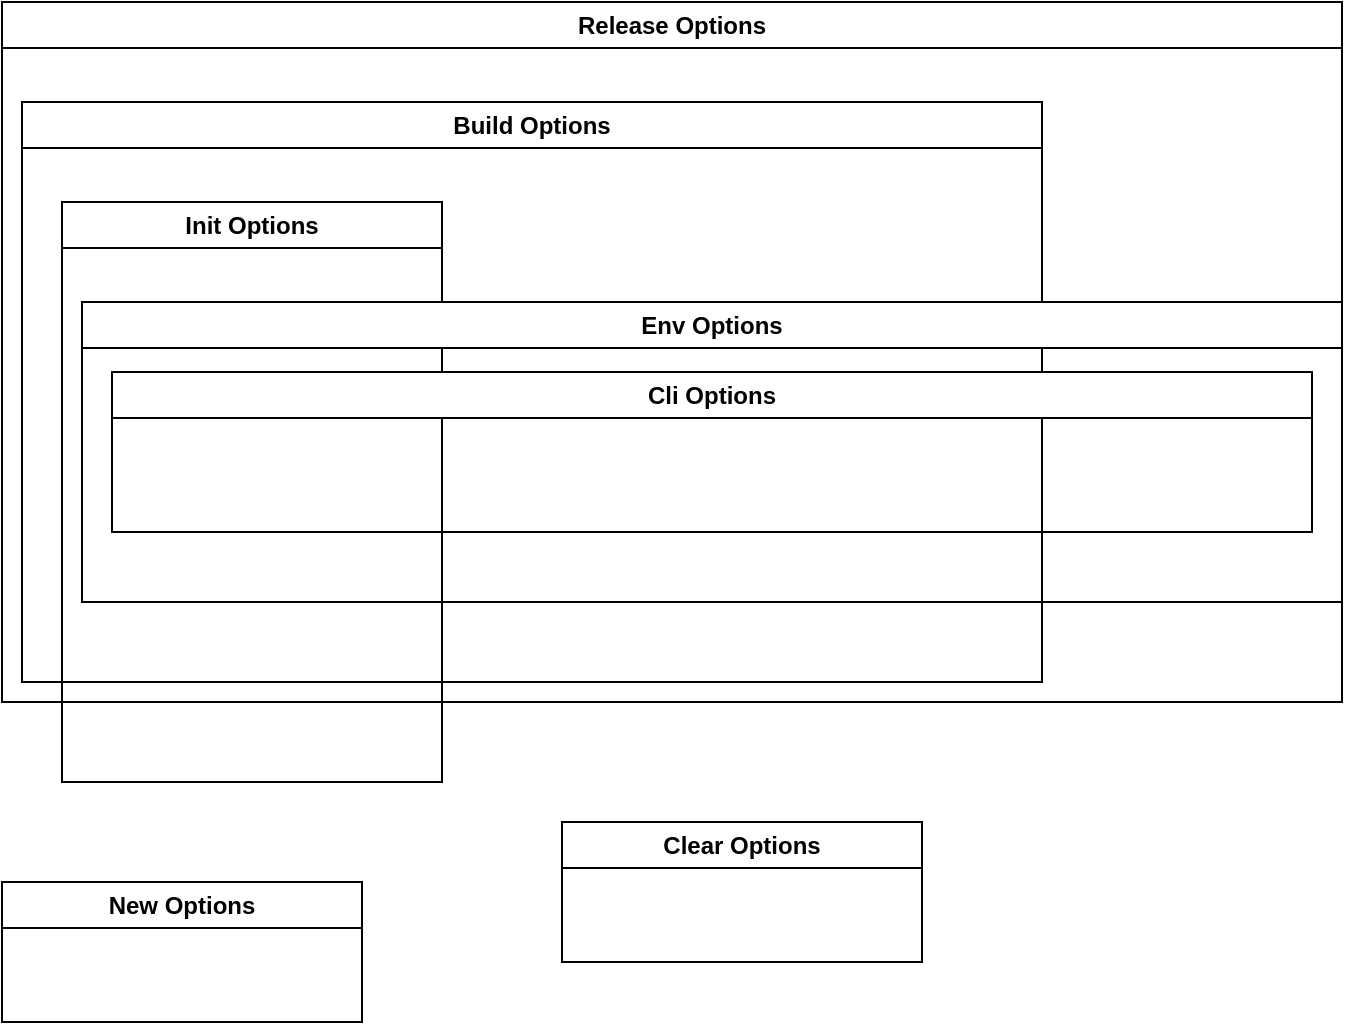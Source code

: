 <mxfile>
    <diagram id="J3iEwCzXWGGpaU5SErAB" name="Page-1">
        <mxGraphModel dx="1667" dy="706" grid="1" gridSize="10" guides="1" tooltips="1" connect="1" arrows="1" fold="1" page="1" pageScale="1" pageWidth="850" pageHeight="1100" math="0" shadow="0">
            <root>
                <mxCell id="0"/>
                <mxCell id="1" parent="0"/>
                <mxCell id="13" value="Build Options" style="swimlane;whiteSpace=wrap;html=1;" parent="1" vertex="1">
                    <mxGeometry x="30" y="170" width="510" height="290" as="geometry">
                        <mxRectangle x="330" y="40" width="100" height="30" as="alternateBounds"/>
                    </mxGeometry>
                </mxCell>
                <mxCell id="14" value="Release Options" style="swimlane;whiteSpace=wrap;html=1;" parent="1" vertex="1">
                    <mxGeometry x="20" y="120" width="670" height="350" as="geometry">
                        <mxRectangle x="330" y="40" width="100" height="30" as="alternateBounds"/>
                    </mxGeometry>
                </mxCell>
                <mxCell id="12" value="Init Options" style="swimlane;whiteSpace=wrap;html=1;" parent="14" vertex="1">
                    <mxGeometry x="30" y="100" width="190" height="290" as="geometry">
                        <mxRectangle x="330" y="40" width="100" height="30" as="alternateBounds"/>
                    </mxGeometry>
                </mxCell>
                <mxCell id="16" value="Env Options" style="swimlane;whiteSpace=wrap;html=1;" parent="14" vertex="1">
                    <mxGeometry x="40" y="150" width="630" height="150" as="geometry">
                        <mxRectangle x="330" y="40" width="100" height="30" as="alternateBounds"/>
                    </mxGeometry>
                </mxCell>
                <mxCell id="21" value="Cli Options" style="swimlane;whiteSpace=wrap;html=1;" vertex="1" parent="16">
                    <mxGeometry x="15" y="35" width="600" height="80" as="geometry">
                        <mxRectangle x="330" y="40" width="100" height="30" as="alternateBounds"/>
                    </mxGeometry>
                </mxCell>
                <mxCell id="18" value="New Options" style="swimlane;whiteSpace=wrap;html=1;" parent="1" vertex="1">
                    <mxGeometry x="20" y="560" width="180" height="70" as="geometry">
                        <mxRectangle x="330" y="40" width="100" height="30" as="alternateBounds"/>
                    </mxGeometry>
                </mxCell>
                <mxCell id="19" value="Clear Options" style="swimlane;whiteSpace=wrap;html=1;" parent="1" vertex="1">
                    <mxGeometry x="300" y="530" width="180" height="70" as="geometry">
                        <mxRectangle x="330" y="40" width="100" height="30" as="alternateBounds"/>
                    </mxGeometry>
                </mxCell>
            </root>
        </mxGraphModel>
    </diagram>
</mxfile>
